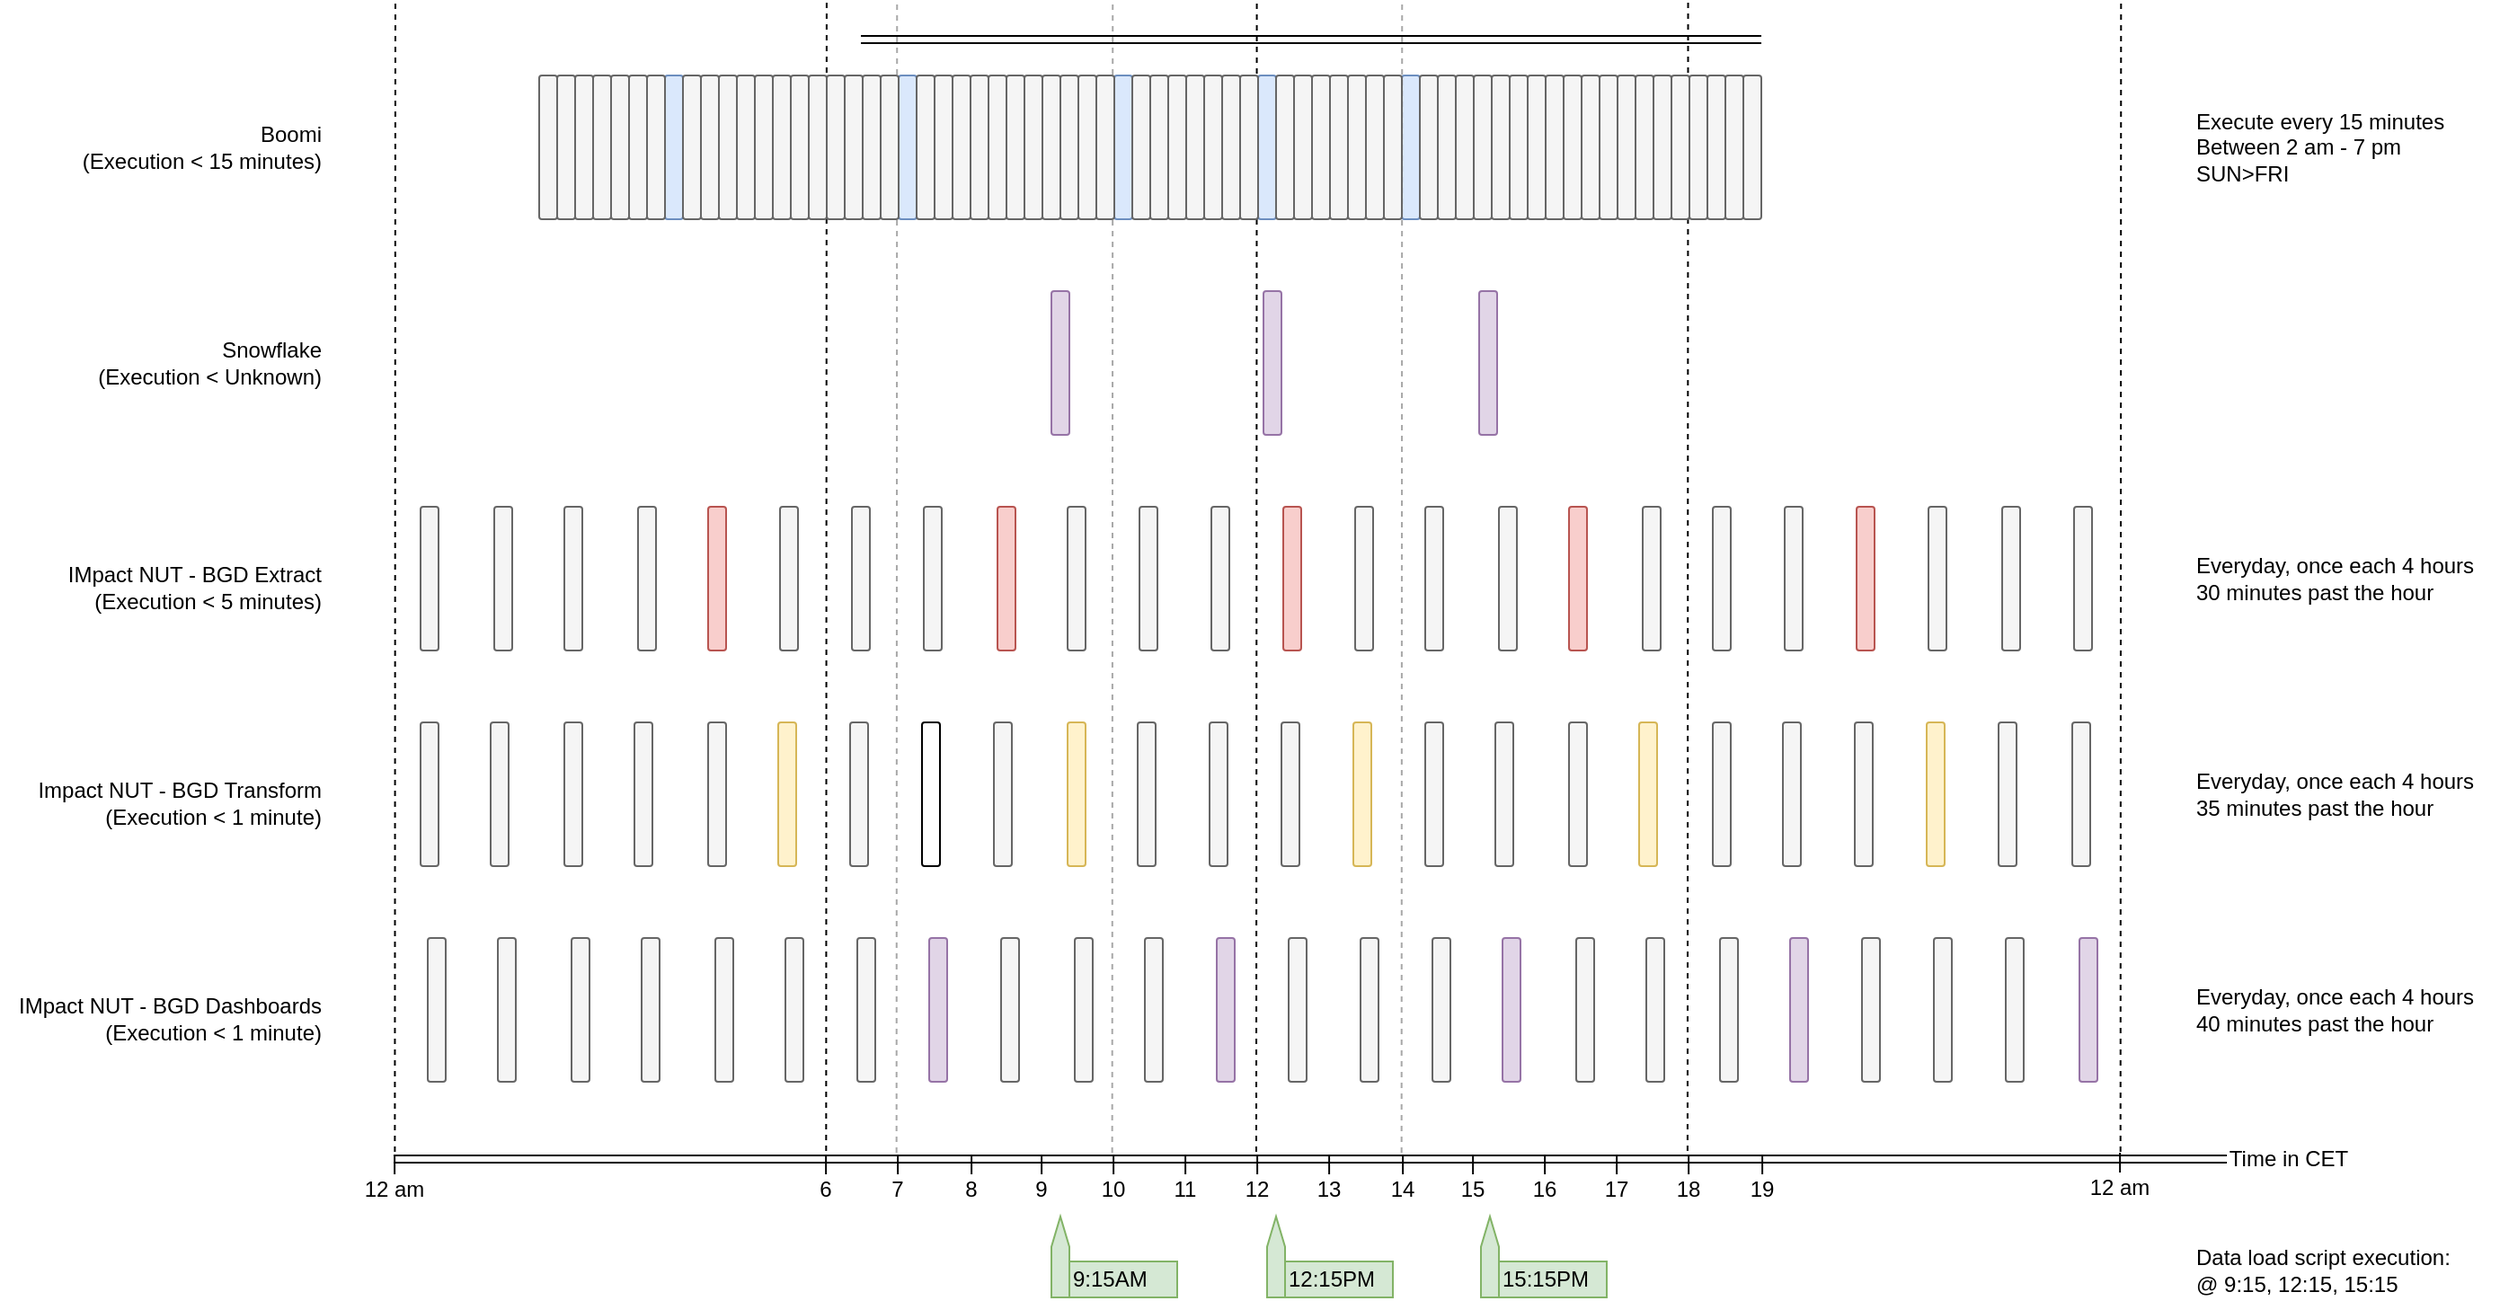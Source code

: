 <mxfile version="15.7.0" type="github">
  <diagram id="MM519CpI-NArnVsfjC_c" name="Process Schedule">
    <mxGraphModel dx="2863" dy="594" grid="1" gridSize="10" guides="1" tooltips="1" connect="1" arrows="1" fold="1" page="1" pageScale="1" pageWidth="1654" pageHeight="1169" math="0" shadow="0">
      <root>
        <mxCell id="0" />
        <mxCell id="1" parent="0" />
        <mxCell id="PBCcbIg4CaZadZTyqdUz-11" value="" style="endArrow=none;dashed=1;html=1;shadow=0;strokeColor=default;exitX=0.494;exitY=-0.133;exitDx=0;exitDy=0;exitPerimeter=0;" parent="1" edge="1">
          <mxGeometry width="50" height="50" relative="1" as="geometry">
            <mxPoint x="199.7" y="799.01" as="sourcePoint" />
            <mxPoint x="200" y="160" as="targetPoint" />
          </mxGeometry>
        </mxCell>
        <mxCell id="PBCcbIg4CaZadZTyqdUz-42" value="" style="endArrow=none;dashed=1;html=1;shadow=0;strokeColor=default;exitX=0.494;exitY=-0.133;exitDx=0;exitDy=0;exitPerimeter=0;" parent="1" edge="1">
          <mxGeometry width="50" height="50" relative="1" as="geometry">
            <mxPoint x="439.66" y="798.51" as="sourcePoint" />
            <mxPoint x="439.96" y="159.5" as="targetPoint" />
          </mxGeometry>
        </mxCell>
        <mxCell id="PBCcbIg4CaZadZTyqdUz-43" value="" style="endArrow=none;dashed=1;html=1;shadow=0;strokeColor=default;exitX=0.494;exitY=-0.133;exitDx=0;exitDy=0;exitPerimeter=0;" parent="1" edge="1">
          <mxGeometry width="50" height="50" relative="1" as="geometry">
            <mxPoint x="679" y="799" as="sourcePoint" />
            <mxPoint x="679.3" y="159.99" as="targetPoint" />
          </mxGeometry>
        </mxCell>
        <mxCell id="PBCcbIg4CaZadZTyqdUz-44" value="" style="endArrow=none;dashed=1;html=1;shadow=0;strokeColor=default;exitX=0.494;exitY=-0.133;exitDx=0;exitDy=0;exitPerimeter=0;" parent="1" edge="1">
          <mxGeometry width="50" height="50" relative="1" as="geometry">
            <mxPoint x="918.96" y="798.5" as="sourcePoint" />
            <mxPoint x="919.26" y="159.49" as="targetPoint" />
          </mxGeometry>
        </mxCell>
        <mxCell id="PBCcbIg4CaZadZTyqdUz-2" value="" style="shape=link;html=1;strokeColor=default;rounded=1;sketch=0;shadow=0;" parent="1" edge="1">
          <mxGeometry width="100" relative="1" as="geometry">
            <mxPoint x="199" y="803" as="sourcePoint" />
            <mxPoint x="1219" y="803" as="targetPoint" />
          </mxGeometry>
        </mxCell>
        <mxCell id="PBCcbIg4CaZadZTyqdUz-4" value="|&lt;br&gt;12 am" style="text;html=1;align=center;verticalAlign=middle;resizable=0;points=[];autosize=1;strokeColor=none;fillColor=none;" parent="1" vertex="1">
          <mxGeometry x="174" y="797" width="50" height="30" as="geometry" />
        </mxCell>
        <mxCell id="PBCcbIg4CaZadZTyqdUz-5" value="|&lt;br&gt;6" style="text;html=1;align=center;verticalAlign=middle;resizable=0;points=[];autosize=1;strokeColor=none;fillColor=none;" parent="1" vertex="1">
          <mxGeometry x="429" y="797" width="20" height="30" as="geometry" />
        </mxCell>
        <mxCell id="PBCcbIg4CaZadZTyqdUz-6" value="|&lt;br&gt;12" style="text;html=1;align=center;verticalAlign=middle;resizable=0;points=[];autosize=1;strokeColor=none;fillColor=none;" parent="1" vertex="1">
          <mxGeometry x="664" y="797" width="30" height="30" as="geometry" />
        </mxCell>
        <mxCell id="PBCcbIg4CaZadZTyqdUz-7" value="|&lt;br&gt;18" style="text;html=1;align=center;verticalAlign=middle;resizable=0;points=[];autosize=1;strokeColor=none;fillColor=none;" parent="1" vertex="1">
          <mxGeometry x="904" y="797" width="30" height="30" as="geometry" />
        </mxCell>
        <mxCell id="PBCcbIg4CaZadZTyqdUz-8" value="|&lt;br&gt;12 am" style="text;html=1;align=center;verticalAlign=middle;resizable=0;points=[];autosize=1;strokeColor=none;fillColor=none;" parent="1" vertex="1">
          <mxGeometry x="1134" y="796" width="50" height="30" as="geometry" />
        </mxCell>
        <mxCell id="PBCcbIg4CaZadZTyqdUz-9" value="Time in CET" style="text;html=1;align=center;verticalAlign=middle;resizable=0;points=[];autosize=1;strokeColor=none;fillColor=none;" parent="1" vertex="1">
          <mxGeometry x="1213" y="793" width="80" height="20" as="geometry" />
        </mxCell>
        <mxCell id="PBCcbIg4CaZadZTyqdUz-16" value="" style="rounded=1;html=1;strokeColor=#9673a6;fillColor=#e1d5e7;verticalAlign=bottom;whiteSpace=wrap;labelPosition=center;verticalLabelPosition=top;align=center;" parent="1" vertex="1">
          <mxGeometry x="565" y="320" width="10" height="80" as="geometry" />
        </mxCell>
        <mxCell id="PBCcbIg4CaZadZTyqdUz-18" value="" style="rounded=1;whiteSpace=wrap;html=1;strokeColor=#9673a6;fillColor=#e1d5e7;" parent="1" vertex="1">
          <mxGeometry x="683" y="320" width="10" height="80" as="geometry" />
        </mxCell>
        <mxCell id="PBCcbIg4CaZadZTyqdUz-19" value="" style="rounded=1;whiteSpace=wrap;html=1;strokeColor=#9673a6;fillColor=#e1d5e7;" parent="1" vertex="1">
          <mxGeometry x="803" y="320" width="10" height="80" as="geometry" />
        </mxCell>
        <mxCell id="PBCcbIg4CaZadZTyqdUz-20" value="" style="rounded=1;whiteSpace=wrap;html=1;strokeColor=#6c8ebf;fillColor=#dae8fc;" parent="1" vertex="1">
          <mxGeometry x="480" y="200" width="10" height="80" as="geometry" />
        </mxCell>
        <mxCell id="PBCcbIg4CaZadZTyqdUz-21" value="" style="rounded=1;whiteSpace=wrap;html=1;strokeColor=#666666;fillColor=#f5f5f5;fontColor=#333333;" parent="1" vertex="1">
          <mxGeometry x="520" y="200" width="10" height="80" as="geometry" />
        </mxCell>
        <mxCell id="PBCcbIg4CaZadZTyqdUz-22" value="" style="rounded=1;whiteSpace=wrap;html=1;strokeColor=#666666;fillColor=#f5f5f5;fontColor=#333333;" parent="1" vertex="1">
          <mxGeometry x="560" y="200" width="10" height="80" as="geometry" />
        </mxCell>
        <mxCell id="PBCcbIg4CaZadZTyqdUz-23" value="" style="rounded=1;whiteSpace=wrap;html=1;strokeColor=#6c8ebf;fillColor=#dae8fc;" parent="1" vertex="1">
          <mxGeometry x="600" y="200" width="10" height="80" as="geometry" />
        </mxCell>
        <mxCell id="PBCcbIg4CaZadZTyqdUz-24" value="" style="rounded=1;whiteSpace=wrap;html=1;strokeColor=#666666;fillColor=#f5f5f5;fontColor=#333333;" parent="1" vertex="1">
          <mxGeometry x="640" y="200" width="10" height="80" as="geometry" />
        </mxCell>
        <mxCell id="PBCcbIg4CaZadZTyqdUz-25" value="" style="rounded=1;whiteSpace=wrap;html=1;strokeColor=#6c8ebf;fillColor=#dae8fc;" parent="1" vertex="1">
          <mxGeometry x="680" y="200" width="10" height="80" as="geometry" />
        </mxCell>
        <mxCell id="PBCcbIg4CaZadZTyqdUz-26" value="" style="rounded=1;whiteSpace=wrap;html=1;strokeColor=#666666;fillColor=#f5f5f5;fontColor=#333333;" parent="1" vertex="1">
          <mxGeometry x="720" y="200" width="10" height="80" as="geometry" />
        </mxCell>
        <mxCell id="PBCcbIg4CaZadZTyqdUz-27" value="" style="rounded=1;whiteSpace=wrap;html=1;strokeColor=#6c8ebf;fillColor=#dae8fc;" parent="1" vertex="1">
          <mxGeometry x="760" y="200" width="10" height="80" as="geometry" />
        </mxCell>
        <mxCell id="PBCcbIg4CaZadZTyqdUz-28" value="" style="rounded=1;whiteSpace=wrap;html=1;strokeColor=#666666;fillColor=#f5f5f5;fontColor=#333333;" parent="1" vertex="1">
          <mxGeometry x="800" y="200" width="10" height="80" as="geometry" />
        </mxCell>
        <mxCell id="PBCcbIg4CaZadZTyqdUz-29" value="" style="rounded=1;whiteSpace=wrap;html=1;strokeColor=#666666;fillColor=#f5f5f5;fontColor=#333333;" parent="1" vertex="1">
          <mxGeometry x="840" y="200" width="10" height="80" as="geometry" />
        </mxCell>
        <mxCell id="PBCcbIg4CaZadZTyqdUz-30" value="" style="rounded=1;whiteSpace=wrap;html=1;strokeColor=#666666;fillColor=#f5f5f5;fontColor=#333333;" parent="1" vertex="1">
          <mxGeometry x="880" y="200" width="10" height="80" as="geometry" />
        </mxCell>
        <mxCell id="PBCcbIg4CaZadZTyqdUz-33" value="Snowflake&lt;br&gt;(Execution &amp;lt; Unknown)" style="text;html=1;align=right;verticalAlign=middle;resizable=0;points=[];autosize=1;strokeColor=none;fillColor=none;" parent="1" vertex="1">
          <mxGeometry x="20" y="345" width="140" height="30" as="geometry" />
        </mxCell>
        <mxCell id="PBCcbIg4CaZadZTyqdUz-34" value="Boomi&lt;br&gt;(Execution &amp;lt; 15 minutes)" style="text;html=1;align=right;verticalAlign=middle;resizable=0;points=[];autosize=1;strokeColor=none;fillColor=none;" parent="1" vertex="1">
          <mxGeometry x="10" y="225" width="150" height="30" as="geometry" />
        </mxCell>
        <mxCell id="PBCcbIg4CaZadZTyqdUz-35" value="IMpact NUT - BGD Extract&lt;br&gt;(Execution &amp;lt; 5 minutes)" style="text;html=1;align=right;verticalAlign=middle;resizable=0;points=[];autosize=1;strokeColor=none;fillColor=none;" parent="1" vertex="1">
          <mxGeometry y="470" width="160" height="30" as="geometry" />
        </mxCell>
        <mxCell id="PBCcbIg4CaZadZTyqdUz-45" value="" style="endArrow=none;dashed=1;html=1;shadow=0;strokeColor=default;exitX=0.494;exitY=-0.133;exitDx=0;exitDy=0;exitPerimeter=0;" parent="1" edge="1">
          <mxGeometry width="50" height="50" relative="1" as="geometry">
            <mxPoint x="1159.85" y="799" as="sourcePoint" />
            <mxPoint x="1160.15" y="159.99" as="targetPoint" />
          </mxGeometry>
        </mxCell>
        <mxCell id="PBCcbIg4CaZadZTyqdUz-46" value="" style="rounded=1;whiteSpace=wrap;html=1;strokeColor=#666666;fillColor=#f5f5f5;fontColor=#333333;" parent="1" vertex="1">
          <mxGeometry x="614" y="440" width="10" height="80" as="geometry" />
        </mxCell>
        <mxCell id="PBCcbIg4CaZadZTyqdUz-47" value="" style="rounded=1;whiteSpace=wrap;html=1;strokeColor=#666666;fillColor=#f5f5f5;fontColor=#333333;" parent="1" vertex="1">
          <mxGeometry x="654" y="440" width="10" height="80" as="geometry" />
        </mxCell>
        <mxCell id="PBCcbIg4CaZadZTyqdUz-48" value="" style="rounded=1;whiteSpace=wrap;html=1;strokeColor=#b85450;fillColor=#f8cecc;" parent="1" vertex="1">
          <mxGeometry x="694" y="440" width="10" height="80" as="geometry" />
        </mxCell>
        <mxCell id="PBCcbIg4CaZadZTyqdUz-49" value="" style="rounded=1;whiteSpace=wrap;html=1;strokeColor=#666666;fillColor=#f5f5f5;fontColor=#333333;" parent="1" vertex="1">
          <mxGeometry x="574" y="440" width="10" height="80" as="geometry" />
        </mxCell>
        <mxCell id="PBCcbIg4CaZadZTyqdUz-50" value="" style="rounded=1;whiteSpace=wrap;html=1;strokeColor=#b85450;fillColor=#f8cecc;" parent="1" vertex="1">
          <mxGeometry x="535" y="440" width="10" height="80" as="geometry" />
        </mxCell>
        <mxCell id="PBCcbIg4CaZadZTyqdUz-51" value="" style="rounded=1;whiteSpace=wrap;html=1;strokeColor=#666666;fillColor=#f5f5f5;fontColor=#333333;" parent="1" vertex="1">
          <mxGeometry x="414" y="440" width="10" height="80" as="geometry" />
        </mxCell>
        <mxCell id="PBCcbIg4CaZadZTyqdUz-52" value="" style="rounded=1;whiteSpace=wrap;html=1;strokeColor=#666666;fillColor=#f5f5f5;fontColor=#333333;" parent="1" vertex="1">
          <mxGeometry x="454" y="440" width="10" height="80" as="geometry" />
        </mxCell>
        <mxCell id="PBCcbIg4CaZadZTyqdUz-53" value="" style="rounded=1;whiteSpace=wrap;html=1;strokeColor=#666666;fillColor=#f5f5f5;fontColor=#333333;" parent="1" vertex="1">
          <mxGeometry x="494" y="440" width="10" height="80" as="geometry" />
        </mxCell>
        <mxCell id="PBCcbIg4CaZadZTyqdUz-54" value="" style="rounded=1;whiteSpace=wrap;html=1;strokeColor=#b85450;fillColor=#f8cecc;" parent="1" vertex="1">
          <mxGeometry x="374" y="440" width="10" height="80" as="geometry" />
        </mxCell>
        <mxCell id="PBCcbIg4CaZadZTyqdUz-55" value="" style="rounded=1;whiteSpace=wrap;html=1;strokeColor=#666666;fillColor=#f5f5f5;fontColor=#333333;" parent="1" vertex="1">
          <mxGeometry x="335" y="440" width="10" height="80" as="geometry" />
        </mxCell>
        <mxCell id="PBCcbIg4CaZadZTyqdUz-56" value="" style="rounded=1;whiteSpace=wrap;html=1;strokeColor=#666666;fillColor=#f5f5f5;fontColor=#333333;" parent="1" vertex="1">
          <mxGeometry x="294" y="440" width="10" height="80" as="geometry" />
        </mxCell>
        <mxCell id="PBCcbIg4CaZadZTyqdUz-57" value="" style="rounded=1;whiteSpace=wrap;html=1;strokeColor=#666666;fillColor=#f5f5f5;fontColor=#333333;" parent="1" vertex="1">
          <mxGeometry x="255" y="440" width="10" height="80" as="geometry" />
        </mxCell>
        <mxCell id="PBCcbIg4CaZadZTyqdUz-58" value="" style="rounded=1;whiteSpace=wrap;html=1;strokeColor=#666666;fillColor=#f5f5f5;fontColor=#333333;" parent="1" vertex="1">
          <mxGeometry x="214" y="440" width="10" height="80" as="geometry" />
        </mxCell>
        <mxCell id="PBCcbIg4CaZadZTyqdUz-59" value="" style="rounded=1;whiteSpace=wrap;html=1;strokeColor=#666666;fillColor=#f5f5f5;fontColor=#333333;" parent="1" vertex="1">
          <mxGeometry x="1134" y="440" width="10" height="80" as="geometry" />
        </mxCell>
        <mxCell id="PBCcbIg4CaZadZTyqdUz-62" value="" style="rounded=1;whiteSpace=wrap;html=1;strokeColor=#666666;fillColor=#f5f5f5;fontColor=#333333;" parent="1" vertex="1">
          <mxGeometry x="1094" y="440" width="10" height="80" as="geometry" />
        </mxCell>
        <mxCell id="PBCcbIg4CaZadZTyqdUz-63" value="" style="rounded=1;whiteSpace=wrap;html=1;strokeColor=#666666;fillColor=#f5f5f5;fontColor=#333333;" parent="1" vertex="1">
          <mxGeometry x="973" y="440" width="10" height="80" as="geometry" />
        </mxCell>
        <mxCell id="PBCcbIg4CaZadZTyqdUz-64" value="" style="rounded=1;whiteSpace=wrap;html=1;strokeColor=#b85450;fillColor=#f8cecc;" parent="1" vertex="1">
          <mxGeometry x="1013" y="440" width="10" height="80" as="geometry" />
        </mxCell>
        <mxCell id="PBCcbIg4CaZadZTyqdUz-65" value="" style="rounded=1;whiteSpace=wrap;html=1;strokeColor=#666666;fillColor=#f5f5f5;fontColor=#333333;" parent="1" vertex="1">
          <mxGeometry x="1053" y="440" width="10" height="80" as="geometry" />
        </mxCell>
        <mxCell id="PBCcbIg4CaZadZTyqdUz-66" value="" style="rounded=1;whiteSpace=wrap;html=1;strokeColor=#666666;fillColor=#f5f5f5;fontColor=#333333;" parent="1" vertex="1">
          <mxGeometry x="933" y="440" width="10" height="80" as="geometry" />
        </mxCell>
        <mxCell id="PBCcbIg4CaZadZTyqdUz-67" value="" style="rounded=1;whiteSpace=wrap;html=1;strokeColor=#666666;fillColor=#f5f5f5;fontColor=#333333;" parent="1" vertex="1">
          <mxGeometry x="894" y="440" width="10" height="80" as="geometry" />
        </mxCell>
        <mxCell id="PBCcbIg4CaZadZTyqdUz-68" value="" style="rounded=1;whiteSpace=wrap;html=1;strokeColor=#b85450;fillColor=#f8cecc;" parent="1" vertex="1">
          <mxGeometry x="853" y="440" width="10" height="80" as="geometry" />
        </mxCell>
        <mxCell id="PBCcbIg4CaZadZTyqdUz-69" value="" style="rounded=1;whiteSpace=wrap;html=1;strokeColor=#666666;fillColor=#f5f5f5;fontColor=#333333;" parent="1" vertex="1">
          <mxGeometry x="814" y="440" width="10" height="80" as="geometry" />
        </mxCell>
        <mxCell id="PBCcbIg4CaZadZTyqdUz-70" value="" style="rounded=1;whiteSpace=wrap;html=1;strokeColor=#666666;fillColor=#f5f5f5;fontColor=#333333;" parent="1" vertex="1">
          <mxGeometry x="773" y="440" width="10" height="80" as="geometry" />
        </mxCell>
        <mxCell id="PBCcbIg4CaZadZTyqdUz-71" value="" style="rounded=1;whiteSpace=wrap;html=1;strokeColor=#666666;fillColor=#f5f5f5;fontColor=#333333;" parent="1" vertex="1">
          <mxGeometry x="734" y="440" width="10" height="80" as="geometry" />
        </mxCell>
        <mxCell id="PBCcbIg4CaZadZTyqdUz-72" value="Impact NUT - BGD Transform&lt;br&gt;(Execution &amp;lt; 1 minute)" style="text;html=1;align=right;verticalAlign=middle;resizable=0;points=[];autosize=1;strokeColor=none;fillColor=none;" parent="1" vertex="1">
          <mxGeometry x="-10" y="590" width="170" height="30" as="geometry" />
        </mxCell>
        <mxCell id="PBCcbIg4CaZadZTyqdUz-73" value="" style="rounded=1;whiteSpace=wrap;html=1;strokeColor=#666666;fillColor=#f5f5f5;fontColor=#333333;" parent="1" vertex="1">
          <mxGeometry x="653" y="560" width="10" height="80" as="geometry" />
        </mxCell>
        <mxCell id="PBCcbIg4CaZadZTyqdUz-74" value="" style="rounded=1;whiteSpace=wrap;html=1;strokeColor=#666666;fillColor=#f5f5f5;fontColor=#333333;" parent="1" vertex="1">
          <mxGeometry x="693" y="560" width="10" height="80" as="geometry" />
        </mxCell>
        <mxCell id="PBCcbIg4CaZadZTyqdUz-75" value="" style="rounded=1;whiteSpace=wrap;html=1;strokeColor=#d6b656;fillColor=#fff2cc;" parent="1" vertex="1">
          <mxGeometry x="733" y="560" width="10" height="80" as="geometry" />
        </mxCell>
        <mxCell id="PBCcbIg4CaZadZTyqdUz-76" value="" style="rounded=1;whiteSpace=wrap;html=1;fillColor=#f5f5f5;fontColor=#333333;strokeColor=#666666;" parent="1" vertex="1">
          <mxGeometry x="613" y="560" width="10" height="80" as="geometry" />
        </mxCell>
        <mxCell id="PBCcbIg4CaZadZTyqdUz-77" value="" style="rounded=1;whiteSpace=wrap;html=1;strokeColor=#d6b656;fillColor=#fff2cc;" parent="1" vertex="1">
          <mxGeometry x="574" y="560" width="10" height="80" as="geometry" />
        </mxCell>
        <mxCell id="PBCcbIg4CaZadZTyqdUz-78" value="" style="rounded=1;whiteSpace=wrap;html=1;strokeColor=#666666;fillColor=#f5f5f5;fontColor=#333333;" parent="1" vertex="1">
          <mxGeometry x="453" y="560" width="10" height="80" as="geometry" />
        </mxCell>
        <mxCell id="PBCcbIg4CaZadZTyqdUz-79" value="" style="rounded=1;whiteSpace=wrap;html=1;" parent="1" vertex="1">
          <mxGeometry x="493" y="560" width="10" height="80" as="geometry" />
        </mxCell>
        <mxCell id="PBCcbIg4CaZadZTyqdUz-80" value="" style="rounded=1;whiteSpace=wrap;html=1;strokeColor=#666666;fillColor=#f5f5f5;fontColor=#333333;" parent="1" vertex="1">
          <mxGeometry x="533" y="560" width="10" height="80" as="geometry" />
        </mxCell>
        <mxCell id="PBCcbIg4CaZadZTyqdUz-81" value="" style="rounded=1;whiteSpace=wrap;html=1;strokeColor=#d6b656;fillColor=#fff2cc;" parent="1" vertex="1">
          <mxGeometry x="413" y="560" width="10" height="80" as="geometry" />
        </mxCell>
        <mxCell id="PBCcbIg4CaZadZTyqdUz-82" value="" style="rounded=1;whiteSpace=wrap;html=1;strokeColor=#666666;fillColor=#f5f5f5;fontColor=#333333;" parent="1" vertex="1">
          <mxGeometry x="374" y="560" width="10" height="80" as="geometry" />
        </mxCell>
        <mxCell id="PBCcbIg4CaZadZTyqdUz-83" value="" style="rounded=1;whiteSpace=wrap;html=1;strokeColor=#666666;fillColor=#f5f5f5;fontColor=#333333;" parent="1" vertex="1">
          <mxGeometry x="333" y="560" width="10" height="80" as="geometry" />
        </mxCell>
        <mxCell id="PBCcbIg4CaZadZTyqdUz-84" value="" style="rounded=1;whiteSpace=wrap;html=1;strokeColor=#666666;fillColor=#f5f5f5;fontColor=#333333;" parent="1" vertex="1">
          <mxGeometry x="294" y="560" width="10" height="80" as="geometry" />
        </mxCell>
        <mxCell id="PBCcbIg4CaZadZTyqdUz-85" value="" style="rounded=1;whiteSpace=wrap;html=1;strokeColor=#666666;fillColor=#f5f5f5;fontColor=#333333;" parent="1" vertex="1">
          <mxGeometry x="253" y="560" width="10" height="80" as="geometry" />
        </mxCell>
        <mxCell id="PBCcbIg4CaZadZTyqdUz-86" value="" style="rounded=1;whiteSpace=wrap;html=1;strokeColor=#666666;fillColor=#f5f5f5;fontColor=#333333;" parent="1" vertex="1">
          <mxGeometry x="214" y="560" width="10" height="80" as="geometry" />
        </mxCell>
        <mxCell id="PBCcbIg4CaZadZTyqdUz-87" value="" style="rounded=1;whiteSpace=wrap;html=1;strokeColor=#666666;fillColor=#f5f5f5;fontColor=#333333;" parent="1" vertex="1">
          <mxGeometry x="1133" y="560" width="10" height="80" as="geometry" />
        </mxCell>
        <mxCell id="PBCcbIg4CaZadZTyqdUz-88" value="" style="rounded=1;whiteSpace=wrap;html=1;strokeColor=#666666;fillColor=#f5f5f5;fontColor=#333333;" parent="1" vertex="1">
          <mxGeometry x="1012" y="560" width="10" height="80" as="geometry" />
        </mxCell>
        <mxCell id="PBCcbIg4CaZadZTyqdUz-89" value="" style="rounded=1;whiteSpace=wrap;html=1;strokeColor=#d6b656;fillColor=#fff2cc;" parent="1" vertex="1">
          <mxGeometry x="1052" y="560" width="10" height="80" as="geometry" />
        </mxCell>
        <mxCell id="PBCcbIg4CaZadZTyqdUz-90" value="" style="rounded=1;whiteSpace=wrap;html=1;strokeColor=#666666;fillColor=#f5f5f5;fontColor=#333333;" parent="1" vertex="1">
          <mxGeometry x="1092" y="560" width="10" height="80" as="geometry" />
        </mxCell>
        <mxCell id="PBCcbIg4CaZadZTyqdUz-91" value="" style="rounded=1;whiteSpace=wrap;html=1;strokeColor=#666666;fillColor=#f5f5f5;fontColor=#333333;" parent="1" vertex="1">
          <mxGeometry x="972" y="560" width="10" height="80" as="geometry" />
        </mxCell>
        <mxCell id="PBCcbIg4CaZadZTyqdUz-92" value="" style="rounded=1;whiteSpace=wrap;html=1;strokeColor=#666666;fillColor=#f5f5f5;fontColor=#333333;" parent="1" vertex="1">
          <mxGeometry x="933" y="560" width="10" height="80" as="geometry" />
        </mxCell>
        <mxCell id="PBCcbIg4CaZadZTyqdUz-93" value="" style="rounded=1;whiteSpace=wrap;html=1;strokeColor=#d6b656;fillColor=#fff2cc;" parent="1" vertex="1">
          <mxGeometry x="892" y="560" width="10" height="80" as="geometry" />
        </mxCell>
        <mxCell id="PBCcbIg4CaZadZTyqdUz-94" value="" style="rounded=1;whiteSpace=wrap;html=1;strokeColor=#666666;fillColor=#f5f5f5;fontColor=#333333;" parent="1" vertex="1">
          <mxGeometry x="853" y="560" width="10" height="80" as="geometry" />
        </mxCell>
        <mxCell id="PBCcbIg4CaZadZTyqdUz-95" value="" style="rounded=1;whiteSpace=wrap;html=1;strokeColor=#666666;fillColor=#f5f5f5;fontColor=#333333;" parent="1" vertex="1">
          <mxGeometry x="812" y="560" width="10" height="80" as="geometry" />
        </mxCell>
        <mxCell id="PBCcbIg4CaZadZTyqdUz-96" value="" style="rounded=1;whiteSpace=wrap;html=1;strokeColor=#666666;fillColor=#f5f5f5;fontColor=#333333;" parent="1" vertex="1">
          <mxGeometry x="773" y="560" width="10" height="80" as="geometry" />
        </mxCell>
        <mxCell id="PBCcbIg4CaZadZTyqdUz-97" value="IMpact NUT - BGD Dashboards&lt;br&gt;(Execution &amp;lt; 1 minute)" style="text;html=1;align=right;verticalAlign=middle;resizable=0;points=[];autosize=1;strokeColor=none;fillColor=none;" parent="1" vertex="1">
          <mxGeometry x="-20" y="710" width="180" height="30" as="geometry" />
        </mxCell>
        <mxCell id="PBCcbIg4CaZadZTyqdUz-98" value="" style="rounded=1;whiteSpace=wrap;html=1;strokeColor=#9673a6;fillColor=#e1d5e7;" parent="1" vertex="1">
          <mxGeometry x="657" y="680" width="10" height="80" as="geometry" />
        </mxCell>
        <mxCell id="PBCcbIg4CaZadZTyqdUz-99" value="" style="rounded=1;whiteSpace=wrap;html=1;strokeColor=#666666;fillColor=#f5f5f5;fontColor=#333333;" parent="1" vertex="1">
          <mxGeometry x="697" y="680" width="10" height="80" as="geometry" />
        </mxCell>
        <mxCell id="PBCcbIg4CaZadZTyqdUz-100" value="" style="rounded=1;whiteSpace=wrap;html=1;strokeColor=#666666;fillColor=#f5f5f5;fontColor=#333333;" parent="1" vertex="1">
          <mxGeometry x="737" y="680" width="10" height="80" as="geometry" />
        </mxCell>
        <mxCell id="PBCcbIg4CaZadZTyqdUz-101" value="" style="rounded=1;whiteSpace=wrap;html=1;strokeColor=#666666;fillColor=#f5f5f5;fontColor=#333333;" parent="1" vertex="1">
          <mxGeometry x="617" y="680" width="10" height="80" as="geometry" />
        </mxCell>
        <mxCell id="PBCcbIg4CaZadZTyqdUz-102" value="" style="rounded=1;whiteSpace=wrap;html=1;strokeColor=#666666;fillColor=#f5f5f5;fontColor=#333333;" parent="1" vertex="1">
          <mxGeometry x="578" y="680" width="10" height="80" as="geometry" />
        </mxCell>
        <mxCell id="PBCcbIg4CaZadZTyqdUz-103" value="" style="rounded=1;whiteSpace=wrap;html=1;strokeColor=#666666;fillColor=#f5f5f5;fontColor=#333333;" parent="1" vertex="1">
          <mxGeometry x="457" y="680" width="10" height="80" as="geometry" />
        </mxCell>
        <mxCell id="PBCcbIg4CaZadZTyqdUz-104" value="" style="rounded=1;whiteSpace=wrap;html=1;strokeColor=#9673a6;fillColor=#e1d5e7;" parent="1" vertex="1">
          <mxGeometry x="497" y="680" width="10" height="80" as="geometry" />
        </mxCell>
        <mxCell id="PBCcbIg4CaZadZTyqdUz-105" value="" style="rounded=1;whiteSpace=wrap;html=1;strokeColor=#666666;fillColor=#f5f5f5;fontColor=#333333;" parent="1" vertex="1">
          <mxGeometry x="537" y="680" width="10" height="80" as="geometry" />
        </mxCell>
        <mxCell id="PBCcbIg4CaZadZTyqdUz-106" value="" style="rounded=1;whiteSpace=wrap;html=1;strokeColor=#666666;fillColor=#f5f5f5;fontColor=#333333;" parent="1" vertex="1">
          <mxGeometry x="417" y="680" width="10" height="80" as="geometry" />
        </mxCell>
        <mxCell id="PBCcbIg4CaZadZTyqdUz-107" value="" style="rounded=1;whiteSpace=wrap;html=1;strokeColor=#666666;fillColor=#f5f5f5;fontColor=#333333;" parent="1" vertex="1">
          <mxGeometry x="378" y="680" width="10" height="80" as="geometry" />
        </mxCell>
        <mxCell id="PBCcbIg4CaZadZTyqdUz-108" value="" style="rounded=1;whiteSpace=wrap;html=1;strokeColor=#666666;fillColor=#f5f5f5;fontColor=#333333;" parent="1" vertex="1">
          <mxGeometry x="337" y="680" width="10" height="80" as="geometry" />
        </mxCell>
        <mxCell id="PBCcbIg4CaZadZTyqdUz-109" value="" style="rounded=1;whiteSpace=wrap;html=1;strokeColor=#666666;fillColor=#f5f5f5;fontColor=#333333;" parent="1" vertex="1">
          <mxGeometry x="298" y="680" width="10" height="80" as="geometry" />
        </mxCell>
        <mxCell id="PBCcbIg4CaZadZTyqdUz-110" value="" style="rounded=1;whiteSpace=wrap;html=1;strokeColor=#666666;fillColor=#f5f5f5;fontColor=#333333;" parent="1" vertex="1">
          <mxGeometry x="257" y="680" width="10" height="80" as="geometry" />
        </mxCell>
        <mxCell id="PBCcbIg4CaZadZTyqdUz-111" value="" style="rounded=1;whiteSpace=wrap;html=1;strokeColor=#666666;fillColor=#f5f5f5;fontColor=#333333;" parent="1" vertex="1">
          <mxGeometry x="218" y="680" width="10" height="80" as="geometry" />
        </mxCell>
        <mxCell id="PBCcbIg4CaZadZTyqdUz-112" value="" style="rounded=1;whiteSpace=wrap;html=1;strokeColor=#9673a6;fillColor=#e1d5e7;" parent="1" vertex="1">
          <mxGeometry x="1137" y="680" width="10" height="80" as="geometry" />
        </mxCell>
        <mxCell id="PBCcbIg4CaZadZTyqdUz-113" value="" style="rounded=1;whiteSpace=wrap;html=1;strokeColor=#666666;fillColor=#f5f5f5;fontColor=#333333;" parent="1" vertex="1">
          <mxGeometry x="1016" y="680" width="10" height="80" as="geometry" />
        </mxCell>
        <mxCell id="PBCcbIg4CaZadZTyqdUz-114" value="" style="rounded=1;whiteSpace=wrap;html=1;strokeColor=#666666;fillColor=#f5f5f5;fontColor=#333333;" parent="1" vertex="1">
          <mxGeometry x="1056" y="680" width="10" height="80" as="geometry" />
        </mxCell>
        <mxCell id="PBCcbIg4CaZadZTyqdUz-115" value="" style="rounded=1;whiteSpace=wrap;html=1;strokeColor=#666666;fillColor=#f5f5f5;fontColor=#333333;" parent="1" vertex="1">
          <mxGeometry x="1096" y="680" width="10" height="80" as="geometry" />
        </mxCell>
        <mxCell id="PBCcbIg4CaZadZTyqdUz-116" value="" style="rounded=1;whiteSpace=wrap;html=1;strokeColor=#9673a6;fillColor=#e1d5e7;" parent="1" vertex="1">
          <mxGeometry x="976" y="680" width="10" height="80" as="geometry" />
        </mxCell>
        <mxCell id="PBCcbIg4CaZadZTyqdUz-117" value="" style="rounded=1;whiteSpace=wrap;html=1;strokeColor=#666666;fillColor=#f5f5f5;fontColor=#333333;" parent="1" vertex="1">
          <mxGeometry x="937" y="680" width="10" height="80" as="geometry" />
        </mxCell>
        <mxCell id="PBCcbIg4CaZadZTyqdUz-118" value="" style="rounded=1;whiteSpace=wrap;html=1;strokeColor=#666666;fillColor=#f5f5f5;fontColor=#333333;" parent="1" vertex="1">
          <mxGeometry x="896" y="680" width="10" height="80" as="geometry" />
        </mxCell>
        <mxCell id="PBCcbIg4CaZadZTyqdUz-119" value="" style="rounded=1;whiteSpace=wrap;html=1;strokeColor=#666666;fillColor=#f5f5f5;fontColor=#333333;" parent="1" vertex="1">
          <mxGeometry x="857" y="680" width="10" height="80" as="geometry" />
        </mxCell>
        <mxCell id="PBCcbIg4CaZadZTyqdUz-120" value="" style="rounded=1;whiteSpace=wrap;html=1;strokeColor=#9673a6;fillColor=#e1d5e7;" parent="1" vertex="1">
          <mxGeometry x="816" y="680" width="10" height="80" as="geometry" />
        </mxCell>
        <mxCell id="PBCcbIg4CaZadZTyqdUz-121" value="" style="rounded=1;whiteSpace=wrap;html=1;strokeColor=#666666;fillColor=#f5f5f5;fontColor=#333333;" parent="1" vertex="1">
          <mxGeometry x="777" y="680" width="10" height="80" as="geometry" />
        </mxCell>
        <mxCell id="PBCcbIg4CaZadZTyqdUz-122" value="Execute every 15 minutes&lt;br&gt;Between 2 am - 7 pm&lt;br&gt;SUN&amp;gt;FRI" style="text;html=1;align=left;verticalAlign=middle;resizable=0;points=[];autosize=1;strokeColor=none;fillColor=none;" parent="1" vertex="1">
          <mxGeometry x="1200" y="215" width="150" height="50" as="geometry" />
        </mxCell>
        <mxCell id="PBCcbIg4CaZadZTyqdUz-124" value="Everyday, once each 4 hours&lt;br&gt;30 minutes past the hour" style="text;html=1;align=left;verticalAlign=middle;resizable=0;points=[];autosize=1;strokeColor=none;fillColor=none;" parent="1" vertex="1">
          <mxGeometry x="1200" y="465" width="170" height="30" as="geometry" />
        </mxCell>
        <mxCell id="PBCcbIg4CaZadZTyqdUz-130" value="Data load script execution:&lt;br&gt;@ 9:15, 12:15, 15:15" style="text;html=1;align=left;verticalAlign=middle;resizable=0;points=[];autosize=1;strokeColor=none;fillColor=none;" parent="1" vertex="1">
          <mxGeometry x="1200" y="850" width="160" height="30" as="geometry" />
        </mxCell>
        <mxCell id="PBCcbIg4CaZadZTyqdUz-129" value="" style="shape=offPageConnector;whiteSpace=wrap;html=1;strokeColor=#82b366;fillColor=#d5e8d4;align=center;verticalAlign=top;rotation=-180;labelPosition=center;verticalLabelPosition=bottom;" parent="1" vertex="1">
          <mxGeometry x="565" y="835" width="10" height="45" as="geometry" />
        </mxCell>
        <mxCell id="PBCcbIg4CaZadZTyqdUz-133" value="9:15AM" style="text;html=1;align=left;verticalAlign=middle;resizable=0;points=[];autosize=1;strokeColor=#82b366;fillColor=#d5e8d4;" parent="1" vertex="1">
          <mxGeometry x="575" y="860" width="60" height="20" as="geometry" />
        </mxCell>
        <mxCell id="PBCcbIg4CaZadZTyqdUz-140" value="" style="shape=offPageConnector;whiteSpace=wrap;html=1;strokeColor=#82b366;fillColor=#d5e8d4;align=center;verticalAlign=top;rotation=-180;labelPosition=center;verticalLabelPosition=bottom;" parent="1" vertex="1">
          <mxGeometry x="685" y="835" width="10" height="45" as="geometry" />
        </mxCell>
        <mxCell id="PBCcbIg4CaZadZTyqdUz-141" value="12:15PM" style="text;html=1;align=left;verticalAlign=middle;resizable=0;points=[];autosize=1;strokeColor=#82b366;fillColor=#d5e8d4;" parent="1" vertex="1">
          <mxGeometry x="695" y="860" width="60" height="20" as="geometry" />
        </mxCell>
        <mxCell id="sqERC49b5_r3pEMh_2ns-9" value="|&lt;br&gt;7" style="text;html=1;align=center;verticalAlign=middle;resizable=0;points=[];autosize=1;strokeColor=none;fillColor=none;" parent="1" vertex="1">
          <mxGeometry x="469" y="797" width="20" height="30" as="geometry" />
        </mxCell>
        <mxCell id="sqERC49b5_r3pEMh_2ns-10" value="|&lt;br&gt;8" style="text;html=1;align=center;verticalAlign=middle;resizable=0;points=[];autosize=1;strokeColor=none;fillColor=none;" parent="1" vertex="1">
          <mxGeometry x="510" y="797" width="20" height="30" as="geometry" />
        </mxCell>
        <mxCell id="sqERC49b5_r3pEMh_2ns-11" value="|&lt;br&gt;10" style="text;html=1;align=center;verticalAlign=middle;resizable=0;points=[];autosize=1;strokeColor=none;fillColor=none;" parent="1" vertex="1">
          <mxGeometry x="584" y="797" width="30" height="30" as="geometry" />
        </mxCell>
        <mxCell id="sqERC49b5_r3pEMh_2ns-12" value="|&lt;br&gt;11" style="text;html=1;align=center;verticalAlign=middle;resizable=0;points=[];autosize=1;strokeColor=none;fillColor=none;" parent="1" vertex="1">
          <mxGeometry x="624" y="797" width="30" height="30" as="geometry" />
        </mxCell>
        <mxCell id="sqERC49b5_r3pEMh_2ns-14" value="|&lt;br&gt;9" style="text;html=1;align=center;verticalAlign=middle;resizable=0;points=[];autosize=1;strokeColor=none;fillColor=none;" parent="1" vertex="1">
          <mxGeometry x="549" y="797" width="20" height="30" as="geometry" />
        </mxCell>
        <mxCell id="sqERC49b5_r3pEMh_2ns-15" value="|&lt;br&gt;13" style="text;html=1;align=center;verticalAlign=middle;resizable=0;points=[];autosize=1;strokeColor=none;fillColor=none;" parent="1" vertex="1">
          <mxGeometry x="704" y="797" width="30" height="30" as="geometry" />
        </mxCell>
        <mxCell id="sqERC49b5_r3pEMh_2ns-16" value="|&lt;br&gt;14" style="text;html=1;align=center;verticalAlign=middle;resizable=0;points=[];autosize=1;strokeColor=none;fillColor=none;" parent="1" vertex="1">
          <mxGeometry x="745" y="797" width="30" height="30" as="geometry" />
        </mxCell>
        <mxCell id="sqERC49b5_r3pEMh_2ns-17" value="|&lt;br&gt;16" style="text;html=1;align=center;verticalAlign=middle;resizable=0;points=[];autosize=1;strokeColor=none;fillColor=none;" parent="1" vertex="1">
          <mxGeometry x="824" y="797" width="30" height="30" as="geometry" />
        </mxCell>
        <mxCell id="sqERC49b5_r3pEMh_2ns-18" value="|&lt;br&gt;17" style="text;html=1;align=center;verticalAlign=middle;resizable=0;points=[];autosize=1;strokeColor=none;fillColor=none;" parent="1" vertex="1">
          <mxGeometry x="864" y="797" width="30" height="30" as="geometry" />
        </mxCell>
        <mxCell id="sqERC49b5_r3pEMh_2ns-19" value="|&lt;br&gt;15" style="text;html=1;align=center;verticalAlign=middle;resizable=0;points=[];autosize=1;strokeColor=none;fillColor=none;" parent="1" vertex="1">
          <mxGeometry x="784" y="797" width="30" height="30" as="geometry" />
        </mxCell>
        <mxCell id="sqERC49b5_r3pEMh_2ns-20" value="" style="endArrow=none;dashed=1;html=1;shadow=0;strokeColor=#A8A8A8;exitX=0.494;exitY=-0.133;exitDx=0;exitDy=0;exitPerimeter=0;" parent="1" edge="1">
          <mxGeometry width="50" height="50" relative="1" as="geometry">
            <mxPoint x="478.83" y="799.5" as="sourcePoint" />
            <mxPoint x="479.13" y="160.49" as="targetPoint" />
          </mxGeometry>
        </mxCell>
        <mxCell id="sqERC49b5_r3pEMh_2ns-21" value="" style="endArrow=none;dashed=1;html=1;shadow=0;strokeColor=#A8A8A8;exitX=0.494;exitY=-0.133;exitDx=0;exitDy=0;exitPerimeter=0;" parent="1" edge="1">
          <mxGeometry width="50" height="50" relative="1" as="geometry">
            <mxPoint x="598.83" y="799.5" as="sourcePoint" />
            <mxPoint x="599.13" y="160.49" as="targetPoint" />
          </mxGeometry>
        </mxCell>
        <mxCell id="sqERC49b5_r3pEMh_2ns-22" value="" style="endArrow=none;dashed=1;html=1;shadow=0;strokeColor=#A8A8A8;exitX=0.494;exitY=-0.133;exitDx=0;exitDy=0;exitPerimeter=0;" parent="1" edge="1">
          <mxGeometry width="50" height="50" relative="1" as="geometry">
            <mxPoint x="759.83" y="799.5" as="sourcePoint" />
            <mxPoint x="760.13" y="160.49" as="targetPoint" />
          </mxGeometry>
        </mxCell>
        <mxCell id="CG-IMWXqk5XJ5ieiMFN6-1" value="" style="shape=link;html=1;" parent="1" edge="1">
          <mxGeometry width="100" relative="1" as="geometry">
            <mxPoint x="459" y="180" as="sourcePoint" />
            <mxPoint x="960" y="180" as="targetPoint" />
          </mxGeometry>
        </mxCell>
        <mxCell id="puX8Xnae-c29i39RkgdX-1" value="" style="rounded=1;whiteSpace=wrap;html=1;strokeColor=#666666;fillColor=#f5f5f5;fontColor=#333333;" parent="1" vertex="1">
          <mxGeometry x="490" y="200" width="10" height="80" as="geometry" />
        </mxCell>
        <mxCell id="puX8Xnae-c29i39RkgdX-2" value="" style="rounded=1;whiteSpace=wrap;html=1;strokeColor=#666666;fillColor=#f5f5f5;fontColor=#333333;" parent="1" vertex="1">
          <mxGeometry x="500" y="200" width="10" height="80" as="geometry" />
        </mxCell>
        <mxCell id="puX8Xnae-c29i39RkgdX-3" value="" style="rounded=1;whiteSpace=wrap;html=1;strokeColor=#666666;fillColor=#f5f5f5;fontColor=#333333;" parent="1" vertex="1">
          <mxGeometry x="510" y="200" width="10" height="80" as="geometry" />
        </mxCell>
        <mxCell id="puX8Xnae-c29i39RkgdX-4" value="" style="rounded=1;whiteSpace=wrap;html=1;strokeColor=#666666;fillColor=#f5f5f5;fontColor=#333333;" parent="1" vertex="1">
          <mxGeometry x="530" y="200" width="10" height="80" as="geometry" />
        </mxCell>
        <mxCell id="puX8Xnae-c29i39RkgdX-5" value="" style="rounded=1;whiteSpace=wrap;html=1;strokeColor=#666666;fillColor=#f5f5f5;fontColor=#333333;" parent="1" vertex="1">
          <mxGeometry x="540" y="200" width="10" height="80" as="geometry" />
        </mxCell>
        <mxCell id="puX8Xnae-c29i39RkgdX-6" value="" style="rounded=1;whiteSpace=wrap;html=1;strokeColor=#666666;fillColor=#f5f5f5;fontColor=#333333;" parent="1" vertex="1">
          <mxGeometry x="550" y="200" width="10" height="80" as="geometry" />
        </mxCell>
        <mxCell id="puX8Xnae-c29i39RkgdX-7" value="" style="rounded=1;whiteSpace=wrap;html=1;strokeColor=#666666;fillColor=#f5f5f5;fontColor=#333333;" parent="1" vertex="1">
          <mxGeometry x="570" y="200" width="10" height="80" as="geometry" />
        </mxCell>
        <mxCell id="puX8Xnae-c29i39RkgdX-8" value="" style="rounded=1;whiteSpace=wrap;html=1;strokeColor=#666666;fillColor=#f5f5f5;fontColor=#333333;" parent="1" vertex="1">
          <mxGeometry x="580" y="200" width="10" height="80" as="geometry" />
        </mxCell>
        <mxCell id="puX8Xnae-c29i39RkgdX-9" value="" style="rounded=1;whiteSpace=wrap;html=1;strokeColor=#666666;fillColor=#f5f5f5;fontColor=#333333;" parent="1" vertex="1">
          <mxGeometry x="590" y="200" width="10" height="80" as="geometry" />
        </mxCell>
        <mxCell id="puX8Xnae-c29i39RkgdX-10" value="" style="rounded=1;whiteSpace=wrap;html=1;strokeColor=#666666;fillColor=#f5f5f5;fontColor=#333333;" parent="1" vertex="1">
          <mxGeometry x="610" y="200" width="10" height="80" as="geometry" />
        </mxCell>
        <mxCell id="puX8Xnae-c29i39RkgdX-11" value="" style="rounded=1;whiteSpace=wrap;html=1;strokeColor=#666666;fillColor=#f5f5f5;fontColor=#333333;" parent="1" vertex="1">
          <mxGeometry x="620" y="200" width="10" height="80" as="geometry" />
        </mxCell>
        <mxCell id="puX8Xnae-c29i39RkgdX-12" value="" style="rounded=1;whiteSpace=wrap;html=1;strokeColor=#666666;fillColor=#f5f5f5;fontColor=#333333;" parent="1" vertex="1">
          <mxGeometry x="630" y="200" width="10" height="80" as="geometry" />
        </mxCell>
        <mxCell id="puX8Xnae-c29i39RkgdX-13" value="" style="rounded=1;whiteSpace=wrap;html=1;strokeColor=#666666;fillColor=#f5f5f5;fontColor=#333333;" parent="1" vertex="1">
          <mxGeometry x="650" y="200" width="10" height="80" as="geometry" />
        </mxCell>
        <mxCell id="puX8Xnae-c29i39RkgdX-14" value="" style="rounded=1;whiteSpace=wrap;html=1;strokeColor=#666666;fillColor=#f5f5f5;fontColor=#333333;" parent="1" vertex="1">
          <mxGeometry x="660" y="200" width="10" height="80" as="geometry" />
        </mxCell>
        <mxCell id="puX8Xnae-c29i39RkgdX-15" value="" style="rounded=1;whiteSpace=wrap;html=1;strokeColor=#666666;fillColor=#f5f5f5;fontColor=#333333;" parent="1" vertex="1">
          <mxGeometry x="670" y="200" width="10" height="80" as="geometry" />
        </mxCell>
        <mxCell id="puX8Xnae-c29i39RkgdX-16" value="" style="rounded=1;whiteSpace=wrap;html=1;strokeColor=#666666;fillColor=#f5f5f5;fontColor=#333333;" parent="1" vertex="1">
          <mxGeometry x="690" y="200" width="10" height="80" as="geometry" />
        </mxCell>
        <mxCell id="puX8Xnae-c29i39RkgdX-17" value="" style="rounded=1;whiteSpace=wrap;html=1;strokeColor=#666666;fillColor=#f5f5f5;fontColor=#333333;" parent="1" vertex="1">
          <mxGeometry x="700" y="200" width="10" height="80" as="geometry" />
        </mxCell>
        <mxCell id="puX8Xnae-c29i39RkgdX-18" value="" style="rounded=1;whiteSpace=wrap;html=1;strokeColor=#666666;fillColor=#f5f5f5;fontColor=#333333;" parent="1" vertex="1">
          <mxGeometry x="710" y="200" width="10" height="80" as="geometry" />
        </mxCell>
        <mxCell id="puX8Xnae-c29i39RkgdX-19" value="" style="rounded=1;whiteSpace=wrap;html=1;strokeColor=#666666;fillColor=#f5f5f5;fontColor=#333333;" parent="1" vertex="1">
          <mxGeometry x="730" y="200" width="10" height="80" as="geometry" />
        </mxCell>
        <mxCell id="puX8Xnae-c29i39RkgdX-20" value="" style="rounded=1;whiteSpace=wrap;html=1;strokeColor=#666666;fillColor=#f5f5f5;fontColor=#333333;" parent="1" vertex="1">
          <mxGeometry x="740" y="200" width="10" height="80" as="geometry" />
        </mxCell>
        <mxCell id="puX8Xnae-c29i39RkgdX-21" value="" style="rounded=1;whiteSpace=wrap;html=1;strokeColor=#666666;fillColor=#f5f5f5;fontColor=#333333;" parent="1" vertex="1">
          <mxGeometry x="750" y="200" width="10" height="80" as="geometry" />
        </mxCell>
        <mxCell id="puX8Xnae-c29i39RkgdX-22" value="" style="rounded=1;whiteSpace=wrap;html=1;strokeColor=#666666;fillColor=#f5f5f5;fontColor=#333333;" parent="1" vertex="1">
          <mxGeometry x="770" y="200" width="10" height="80" as="geometry" />
        </mxCell>
        <mxCell id="puX8Xnae-c29i39RkgdX-23" value="" style="rounded=1;whiteSpace=wrap;html=1;strokeColor=#666666;fillColor=#f5f5f5;fontColor=#333333;" parent="1" vertex="1">
          <mxGeometry x="780" y="200" width="10" height="80" as="geometry" />
        </mxCell>
        <mxCell id="puX8Xnae-c29i39RkgdX-24" value="" style="rounded=1;whiteSpace=wrap;html=1;strokeColor=#666666;fillColor=#f5f5f5;fontColor=#333333;" parent="1" vertex="1">
          <mxGeometry x="790" y="200" width="10" height="80" as="geometry" />
        </mxCell>
        <mxCell id="puX8Xnae-c29i39RkgdX-25" value="" style="rounded=1;whiteSpace=wrap;html=1;strokeColor=#666666;fillColor=#f5f5f5;fontColor=#333333;" parent="1" vertex="1">
          <mxGeometry x="810" y="200" width="10" height="80" as="geometry" />
        </mxCell>
        <mxCell id="puX8Xnae-c29i39RkgdX-26" value="" style="rounded=1;whiteSpace=wrap;html=1;strokeColor=#666666;fillColor=#f5f5f5;fontColor=#333333;" parent="1" vertex="1">
          <mxGeometry x="820" y="200" width="10" height="80" as="geometry" />
        </mxCell>
        <mxCell id="puX8Xnae-c29i39RkgdX-27" value="" style="rounded=1;whiteSpace=wrap;html=1;strokeColor=#666666;fillColor=#f5f5f5;fontColor=#333333;" parent="1" vertex="1">
          <mxGeometry x="830" y="200" width="10" height="80" as="geometry" />
        </mxCell>
        <mxCell id="puX8Xnae-c29i39RkgdX-28" value="" style="rounded=1;whiteSpace=wrap;html=1;strokeColor=#666666;fillColor=#f5f5f5;fontColor=#333333;" parent="1" vertex="1">
          <mxGeometry x="850" y="200" width="10" height="80" as="geometry" />
        </mxCell>
        <mxCell id="puX8Xnae-c29i39RkgdX-29" value="" style="rounded=1;whiteSpace=wrap;html=1;strokeColor=#666666;fillColor=#f5f5f5;fontColor=#333333;" parent="1" vertex="1">
          <mxGeometry x="860" y="200" width="10" height="80" as="geometry" />
        </mxCell>
        <mxCell id="puX8Xnae-c29i39RkgdX-30" value="" style="rounded=1;whiteSpace=wrap;html=1;strokeColor=#666666;fillColor=#f5f5f5;fontColor=#333333;" parent="1" vertex="1">
          <mxGeometry x="870" y="200" width="10" height="80" as="geometry" />
        </mxCell>
        <mxCell id="puX8Xnae-c29i39RkgdX-32" value="|&lt;br&gt;19" style="text;html=1;align=center;verticalAlign=middle;resizable=0;points=[];autosize=1;strokeColor=none;fillColor=none;" parent="1" vertex="1">
          <mxGeometry x="945" y="797" width="30" height="30" as="geometry" />
        </mxCell>
        <mxCell id="xSBvtm8I-CXWW7NNN49b-2" value="" style="shape=offPageConnector;whiteSpace=wrap;html=1;strokeColor=#82b366;fillColor=#d5e8d4;align=center;verticalAlign=top;rotation=-180;labelPosition=center;verticalLabelPosition=bottom;" vertex="1" parent="1">
          <mxGeometry x="804" y="835" width="10" height="45" as="geometry" />
        </mxCell>
        <mxCell id="xSBvtm8I-CXWW7NNN49b-3" value="15:15PM" style="text;html=1;align=left;verticalAlign=middle;resizable=0;points=[];autosize=1;strokeColor=#82b366;fillColor=#d5e8d4;" vertex="1" parent="1">
          <mxGeometry x="814" y="860" width="60" height="20" as="geometry" />
        </mxCell>
        <mxCell id="xSBvtm8I-CXWW7NNN49b-5" value="Everyday, once each 4 hours&lt;br&gt;35 minutes past the hour" style="text;html=1;align=left;verticalAlign=middle;resizable=0;points=[];autosize=1;strokeColor=none;fillColor=none;" vertex="1" parent="1">
          <mxGeometry x="1200" y="585" width="170" height="30" as="geometry" />
        </mxCell>
        <mxCell id="xSBvtm8I-CXWW7NNN49b-6" value="Everyday, once each 4 hours&lt;br&gt;40 minutes past the hour" style="text;html=1;align=left;verticalAlign=middle;resizable=0;points=[];autosize=1;strokeColor=none;fillColor=none;" vertex="1" parent="1">
          <mxGeometry x="1200" y="705" width="170" height="30" as="geometry" />
        </mxCell>
        <mxCell id="xSBvtm8I-CXWW7NNN49b-13" value="" style="rounded=1;whiteSpace=wrap;html=1;strokeColor=#666666;fillColor=#f5f5f5;fontColor=#333333;" vertex="1" parent="1">
          <mxGeometry x="310" y="200" width="10" height="80" as="geometry" />
        </mxCell>
        <mxCell id="xSBvtm8I-CXWW7NNN49b-14" value="" style="rounded=1;whiteSpace=wrap;html=1;strokeColor=#6c8ebf;fillColor=#dae8fc;" vertex="1" parent="1">
          <mxGeometry x="350" y="200" width="10" height="80" as="geometry" />
        </mxCell>
        <mxCell id="xSBvtm8I-CXWW7NNN49b-15" value="" style="rounded=1;whiteSpace=wrap;html=1;strokeColor=#666666;fillColor=#f5f5f5;fontColor=#333333;" vertex="1" parent="1">
          <mxGeometry x="390" y="200" width="10" height="80" as="geometry" />
        </mxCell>
        <mxCell id="xSBvtm8I-CXWW7NNN49b-16" value="" style="rounded=1;whiteSpace=wrap;html=1;strokeColor=#666666;fillColor=#f5f5f5;fontColor=#333333;" vertex="1" parent="1">
          <mxGeometry x="430" y="200" width="10" height="80" as="geometry" />
        </mxCell>
        <mxCell id="xSBvtm8I-CXWW7NNN49b-17" value="" style="rounded=1;whiteSpace=wrap;html=1;strokeColor=#666666;fillColor=#f5f5f5;fontColor=#333333;" vertex="1" parent="1">
          <mxGeometry x="470" y="200" width="10" height="80" as="geometry" />
        </mxCell>
        <mxCell id="xSBvtm8I-CXWW7NNN49b-33" value="" style="rounded=1;whiteSpace=wrap;html=1;strokeColor=#666666;fillColor=#f5f5f5;fontColor=#333333;" vertex="1" parent="1">
          <mxGeometry x="280" y="200" width="10" height="80" as="geometry" />
        </mxCell>
        <mxCell id="xSBvtm8I-CXWW7NNN49b-34" value="" style="rounded=1;whiteSpace=wrap;html=1;strokeColor=#666666;fillColor=#f5f5f5;fontColor=#333333;" vertex="1" parent="1">
          <mxGeometry x="290" y="200" width="10" height="80" as="geometry" />
        </mxCell>
        <mxCell id="xSBvtm8I-CXWW7NNN49b-35" value="" style="rounded=1;whiteSpace=wrap;html=1;strokeColor=#666666;fillColor=#f5f5f5;fontColor=#333333;" vertex="1" parent="1">
          <mxGeometry x="300" y="200" width="10" height="80" as="geometry" />
        </mxCell>
        <mxCell id="xSBvtm8I-CXWW7NNN49b-36" value="" style="rounded=1;whiteSpace=wrap;html=1;strokeColor=#666666;fillColor=#f5f5f5;fontColor=#333333;" vertex="1" parent="1">
          <mxGeometry x="320" y="200" width="10" height="80" as="geometry" />
        </mxCell>
        <mxCell id="xSBvtm8I-CXWW7NNN49b-37" value="" style="rounded=1;whiteSpace=wrap;html=1;strokeColor=#666666;fillColor=#f5f5f5;fontColor=#333333;" vertex="1" parent="1">
          <mxGeometry x="330" y="200" width="10" height="80" as="geometry" />
        </mxCell>
        <mxCell id="xSBvtm8I-CXWW7NNN49b-38" value="" style="rounded=1;whiteSpace=wrap;html=1;strokeColor=#666666;fillColor=#f5f5f5;fontColor=#333333;" vertex="1" parent="1">
          <mxGeometry x="340" y="200" width="10" height="80" as="geometry" />
        </mxCell>
        <mxCell id="xSBvtm8I-CXWW7NNN49b-39" value="" style="rounded=1;whiteSpace=wrap;html=1;strokeColor=#666666;fillColor=#f5f5f5;fontColor=#333333;" vertex="1" parent="1">
          <mxGeometry x="360" y="200" width="10" height="80" as="geometry" />
        </mxCell>
        <mxCell id="xSBvtm8I-CXWW7NNN49b-40" value="" style="rounded=1;whiteSpace=wrap;html=1;strokeColor=#666666;fillColor=#f5f5f5;fontColor=#333333;" vertex="1" parent="1">
          <mxGeometry x="370" y="200" width="10" height="80" as="geometry" />
        </mxCell>
        <mxCell id="xSBvtm8I-CXWW7NNN49b-41" value="" style="rounded=1;whiteSpace=wrap;html=1;strokeColor=#666666;fillColor=#f5f5f5;fontColor=#333333;" vertex="1" parent="1">
          <mxGeometry x="380" y="200" width="10" height="80" as="geometry" />
        </mxCell>
        <mxCell id="xSBvtm8I-CXWW7NNN49b-42" value="" style="rounded=1;whiteSpace=wrap;html=1;strokeColor=#666666;fillColor=#f5f5f5;fontColor=#333333;" vertex="1" parent="1">
          <mxGeometry x="400" y="200" width="10" height="80" as="geometry" />
        </mxCell>
        <mxCell id="xSBvtm8I-CXWW7NNN49b-43" value="" style="rounded=1;whiteSpace=wrap;html=1;strokeColor=#666666;fillColor=#f5f5f5;fontColor=#333333;" vertex="1" parent="1">
          <mxGeometry x="410" y="200" width="10" height="80" as="geometry" />
        </mxCell>
        <mxCell id="xSBvtm8I-CXWW7NNN49b-44" value="" style="rounded=1;whiteSpace=wrap;html=1;strokeColor=#666666;fillColor=#f5f5f5;fontColor=#333333;" vertex="1" parent="1">
          <mxGeometry x="420" y="200" width="10" height="80" as="geometry" />
        </mxCell>
        <mxCell id="xSBvtm8I-CXWW7NNN49b-45" value="" style="rounded=1;whiteSpace=wrap;html=1;strokeColor=#666666;fillColor=#f5f5f5;fontColor=#333333;" vertex="1" parent="1">
          <mxGeometry x="440" y="200" width="10" height="80" as="geometry" />
        </mxCell>
        <mxCell id="xSBvtm8I-CXWW7NNN49b-46" value="" style="rounded=1;whiteSpace=wrap;html=1;strokeColor=#666666;fillColor=#f5f5f5;fontColor=#333333;" vertex="1" parent="1">
          <mxGeometry x="450" y="200" width="10" height="80" as="geometry" />
        </mxCell>
        <mxCell id="xSBvtm8I-CXWW7NNN49b-47" value="" style="rounded=1;whiteSpace=wrap;html=1;strokeColor=#666666;fillColor=#f5f5f5;fontColor=#333333;" vertex="1" parent="1">
          <mxGeometry x="460" y="200" width="10" height="80" as="geometry" />
        </mxCell>
        <mxCell id="xSBvtm8I-CXWW7NNN49b-49" value="" style="rounded=1;whiteSpace=wrap;html=1;strokeColor=#666666;fillColor=#f5f5f5;fontColor=#333333;" vertex="1" parent="1">
          <mxGeometry x="900" y="200" width="10" height="80" as="geometry" />
        </mxCell>
        <mxCell id="xSBvtm8I-CXWW7NNN49b-50" value="" style="rounded=1;whiteSpace=wrap;html=1;strokeColor=#666666;fillColor=#f5f5f5;fontColor=#333333;" vertex="1" parent="1">
          <mxGeometry x="940" y="200" width="10" height="80" as="geometry" />
        </mxCell>
        <mxCell id="xSBvtm8I-CXWW7NNN49b-52" value="" style="rounded=1;whiteSpace=wrap;html=1;strokeColor=#666666;fillColor=#f5f5f5;fontColor=#333333;" vertex="1" parent="1">
          <mxGeometry x="890" y="200" width="10" height="80" as="geometry" />
        </mxCell>
        <mxCell id="xSBvtm8I-CXWW7NNN49b-53" value="" style="rounded=1;whiteSpace=wrap;html=1;strokeColor=#666666;fillColor=#f5f5f5;fontColor=#333333;" vertex="1" parent="1">
          <mxGeometry x="910" y="200" width="10" height="80" as="geometry" />
        </mxCell>
        <mxCell id="xSBvtm8I-CXWW7NNN49b-54" value="" style="rounded=1;whiteSpace=wrap;html=1;strokeColor=#666666;fillColor=#f5f5f5;fontColor=#333333;" vertex="1" parent="1">
          <mxGeometry x="920" y="200" width="10" height="80" as="geometry" />
        </mxCell>
        <mxCell id="xSBvtm8I-CXWW7NNN49b-55" value="" style="rounded=1;whiteSpace=wrap;html=1;strokeColor=#666666;fillColor=#f5f5f5;fontColor=#333333;" vertex="1" parent="1">
          <mxGeometry x="930" y="200" width="10" height="80" as="geometry" />
        </mxCell>
        <mxCell id="xSBvtm8I-CXWW7NNN49b-56" value="" style="rounded=1;whiteSpace=wrap;html=1;strokeColor=#666666;fillColor=#f5f5f5;fontColor=#333333;" vertex="1" parent="1">
          <mxGeometry x="950" y="200" width="10" height="80" as="geometry" />
        </mxCell>
      </root>
    </mxGraphModel>
  </diagram>
</mxfile>
